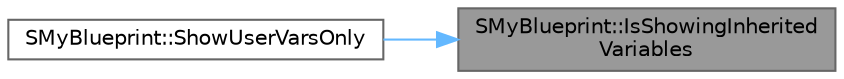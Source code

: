 digraph "SMyBlueprint::IsShowingInheritedVariables"
{
 // INTERACTIVE_SVG=YES
 // LATEX_PDF_SIZE
  bgcolor="transparent";
  edge [fontname=Helvetica,fontsize=10,labelfontname=Helvetica,labelfontsize=10];
  node [fontname=Helvetica,fontsize=10,shape=box,height=0.2,width=0.4];
  rankdir="RL";
  Node1 [id="Node000001",label="SMyBlueprint::IsShowingInherited\lVariables",height=0.2,width=0.4,color="gray40", fillcolor="grey60", style="filled", fontcolor="black",tooltip="Support functions for checkbox to manage displaying user variables only."];
  Node1 -> Node2 [id="edge1_Node000001_Node000002",dir="back",color="steelblue1",style="solid",tooltip=" "];
  Node2 [id="Node000002",label="SMyBlueprint::ShowUserVarsOnly",height=0.2,width=0.4,color="grey40", fillcolor="white", style="filled",URL="$d0/d94/classSMyBlueprint.html#af067f63d4538aa91b28d404cd2ce55aa",tooltip="Gets whether we are showing user variables only or not."];
}
